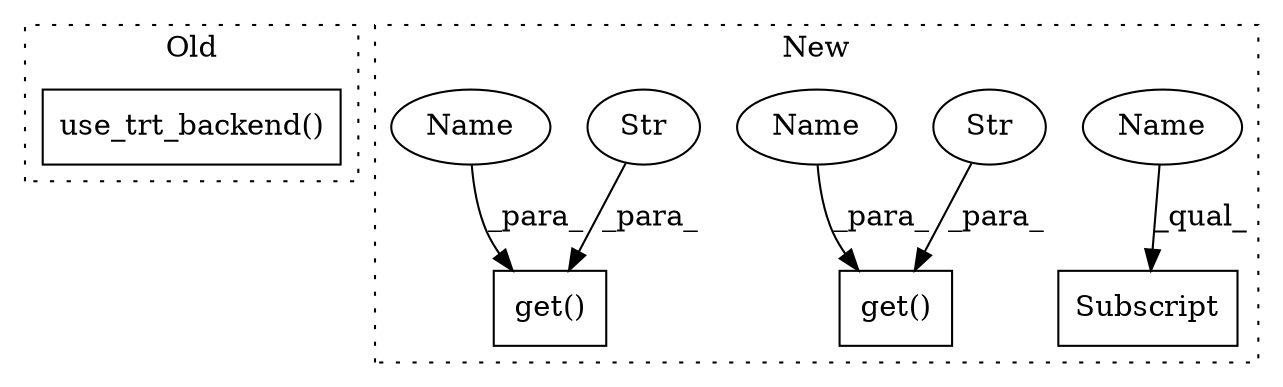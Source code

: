 digraph G {
subgraph cluster0 {
1 [label="use_trt_backend()" a="75" s="4634" l="24" shape="box"];
label = "Old";
style="dotted";
}
subgraph cluster1 {
2 [label="get()" a="75" s="5731,5763" l="15,1" shape="box"];
3 [label="Str" a="66" s="5746" l="11" shape="ellipse"];
4 [label="get()" a="75" s="5696,5728" l="15,1" shape="box"];
5 [label="Str" a="66" s="5711" l="11" shape="ellipse"];
6 [label="Subscript" a="63" s="5671,0" l="23,0" shape="box"];
7 [label="Name" a="87" s="5671" l="10" shape="ellipse"];
8 [label="Name" a="87" s="5724" l="4" shape="ellipse"];
9 [label="Name" a="87" s="5759" l="4" shape="ellipse"];
label = "New";
style="dotted";
}
3 -> 2 [label="_para_"];
5 -> 4 [label="_para_"];
7 -> 6 [label="_qual_"];
8 -> 4 [label="_para_"];
9 -> 2 [label="_para_"];
}